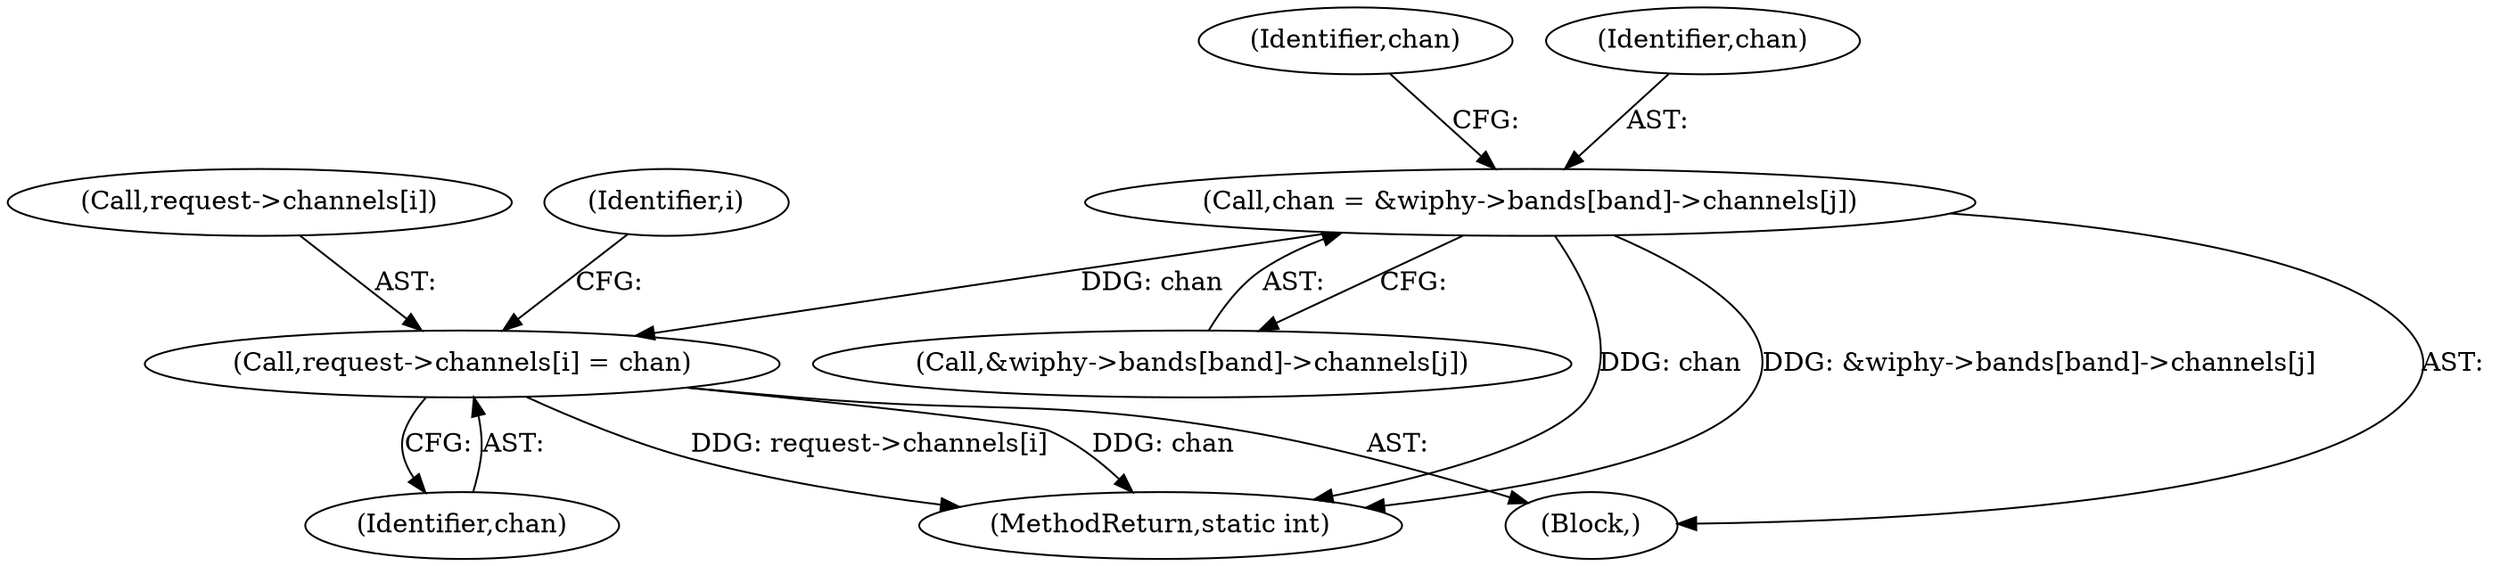 digraph "0_linux_208c72f4fe44fe09577e7975ba0e7fa0278f3d03@pointer" {
"1000479" [label="(Call,request->channels[i] = chan)"];
"1000460" [label="(Call,chan = &wiphy->bands[band]->channels[j])"];
"1000460" [label="(Call,chan = &wiphy->bands[band]->channels[j])"];
"1000485" [label="(Identifier,chan)"];
"1000479" [label="(Call,request->channels[i] = chan)"];
"1000458" [label="(Block,)"];
"1000475" [label="(Identifier,chan)"];
"1000480" [label="(Call,request->channels[i])"];
"1000632" [label="(MethodReturn,static int)"];
"1000461" [label="(Identifier,chan)"];
"1000462" [label="(Call,&wiphy->bands[band]->channels[j])"];
"1000487" [label="(Identifier,i)"];
"1000479" -> "1000458"  [label="AST: "];
"1000479" -> "1000485"  [label="CFG: "];
"1000480" -> "1000479"  [label="AST: "];
"1000485" -> "1000479"  [label="AST: "];
"1000487" -> "1000479"  [label="CFG: "];
"1000479" -> "1000632"  [label="DDG: request->channels[i]"];
"1000479" -> "1000632"  [label="DDG: chan"];
"1000460" -> "1000479"  [label="DDG: chan"];
"1000460" -> "1000458"  [label="AST: "];
"1000460" -> "1000462"  [label="CFG: "];
"1000461" -> "1000460"  [label="AST: "];
"1000462" -> "1000460"  [label="AST: "];
"1000475" -> "1000460"  [label="CFG: "];
"1000460" -> "1000632"  [label="DDG: chan"];
"1000460" -> "1000632"  [label="DDG: &wiphy->bands[band]->channels[j]"];
}
